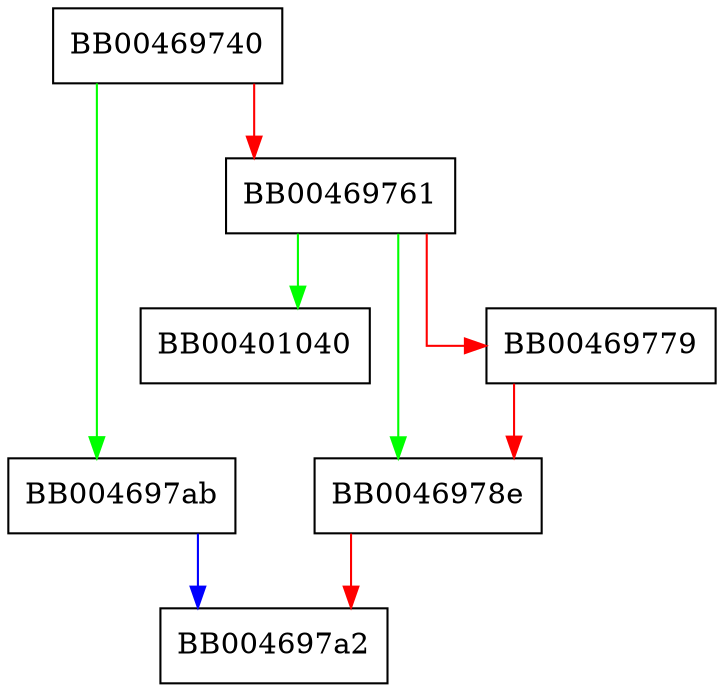 digraph pkey_ctrl_string {
  node [shape="box"];
  graph [splines=ortho];
  BB00469740 -> BB004697ab [color="green"];
  BB00469740 -> BB00469761 [color="red"];
  BB00469761 -> BB00401040 [color="green"];
  BB00469761 -> BB0046978e [color="green"];
  BB00469761 -> BB00469779 [color="red"];
  BB00469779 -> BB0046978e [color="red"];
  BB0046978e -> BB004697a2 [color="red"];
  BB004697ab -> BB004697a2 [color="blue"];
}